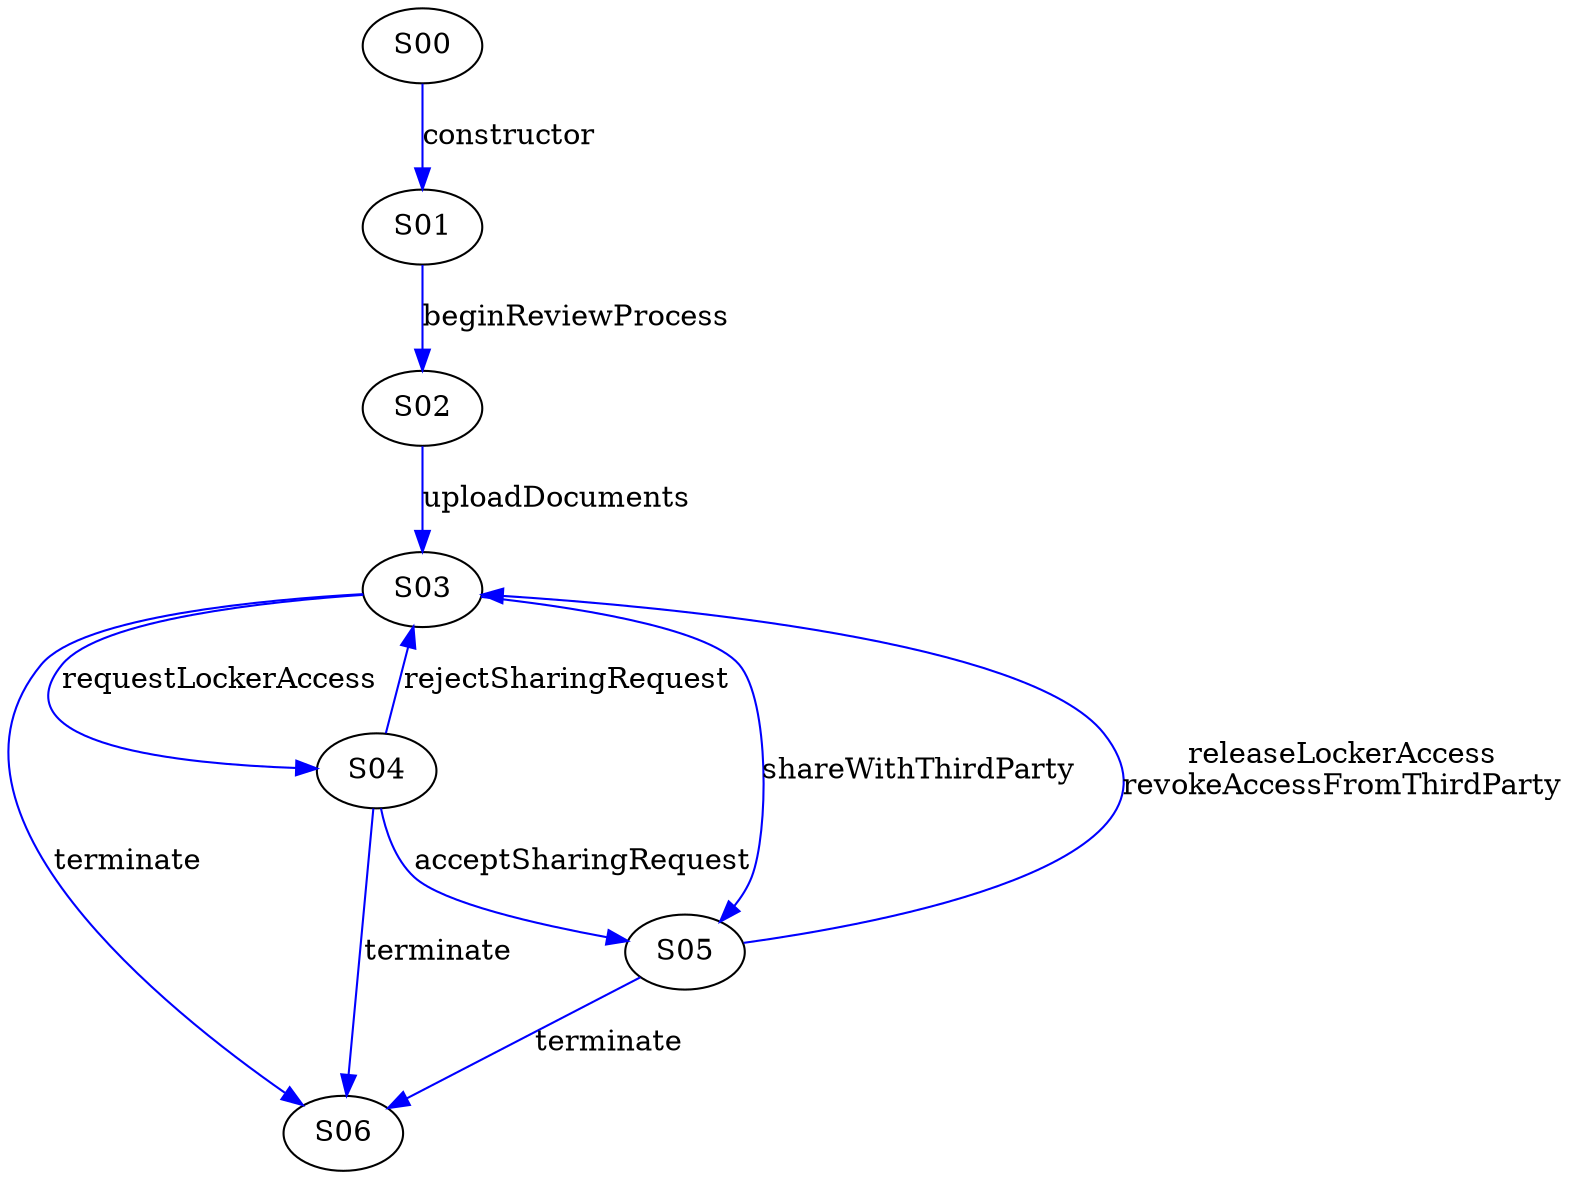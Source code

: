 digraph {

S03->S06 [label="terminate", style="", color="blue"]
S04->S05 [label="acceptSharingRequest", style="", color="blue"]
S05->S06 [label="terminate", style="", color="blue"]
S00->S01 [label="constructor", style="", color="blue"]
S01->S02 [label="beginReviewProcess", style="", color="blue"]
S02->S03 [label="uploadDocuments", style="", color="blue"]
S03->S04 [label="requestLockerAccess", style="", color="blue"]
S05->S03 [label="releaseLockerAccess\nrevokeAccessFromThirdParty", style="", color="blue"]
S04->S03 [label="rejectSharingRequest", style="", color="blue"]
S03->S05 [label="shareWithThirdParty", style="", color="blue"]
S04->S06 [label="terminate", style="", color="blue"]
}